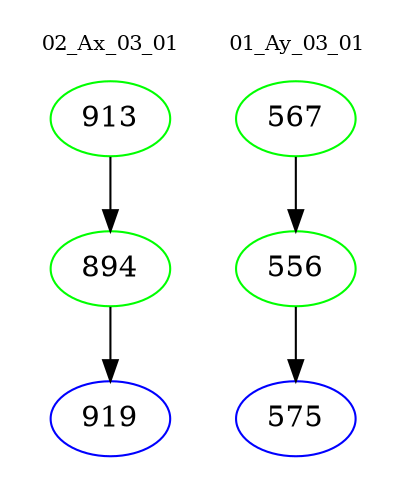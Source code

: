 digraph{
subgraph cluster_0 {
color = white
label = "02_Ax_03_01";
fontsize=10;
T0_913 [label="913", color="green"]
T0_913 -> T0_894 [color="black"]
T0_894 [label="894", color="green"]
T0_894 -> T0_919 [color="black"]
T0_919 [label="919", color="blue"]
}
subgraph cluster_1 {
color = white
label = "01_Ay_03_01";
fontsize=10;
T1_567 [label="567", color="green"]
T1_567 -> T1_556 [color="black"]
T1_556 [label="556", color="green"]
T1_556 -> T1_575 [color="black"]
T1_575 [label="575", color="blue"]
}
}
